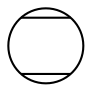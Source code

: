 graph G {
	graph [bb="0,0,36,36"];
	node [label="\N"];
	a	 [height=0.5,
		label="",
		pos="18,18",
		shape=Mcircle,
		width=0.5];
}

